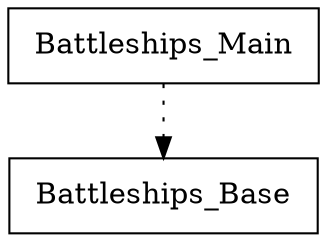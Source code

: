 digraph {
Battleships_Base [ label=" Battleships_Base " shape= box ]
Battleships_Main [ label=" Battleships_Main " shape= box ]

"Battleships_Main" -> "Battleships_Base" [style= dotted ]
}
